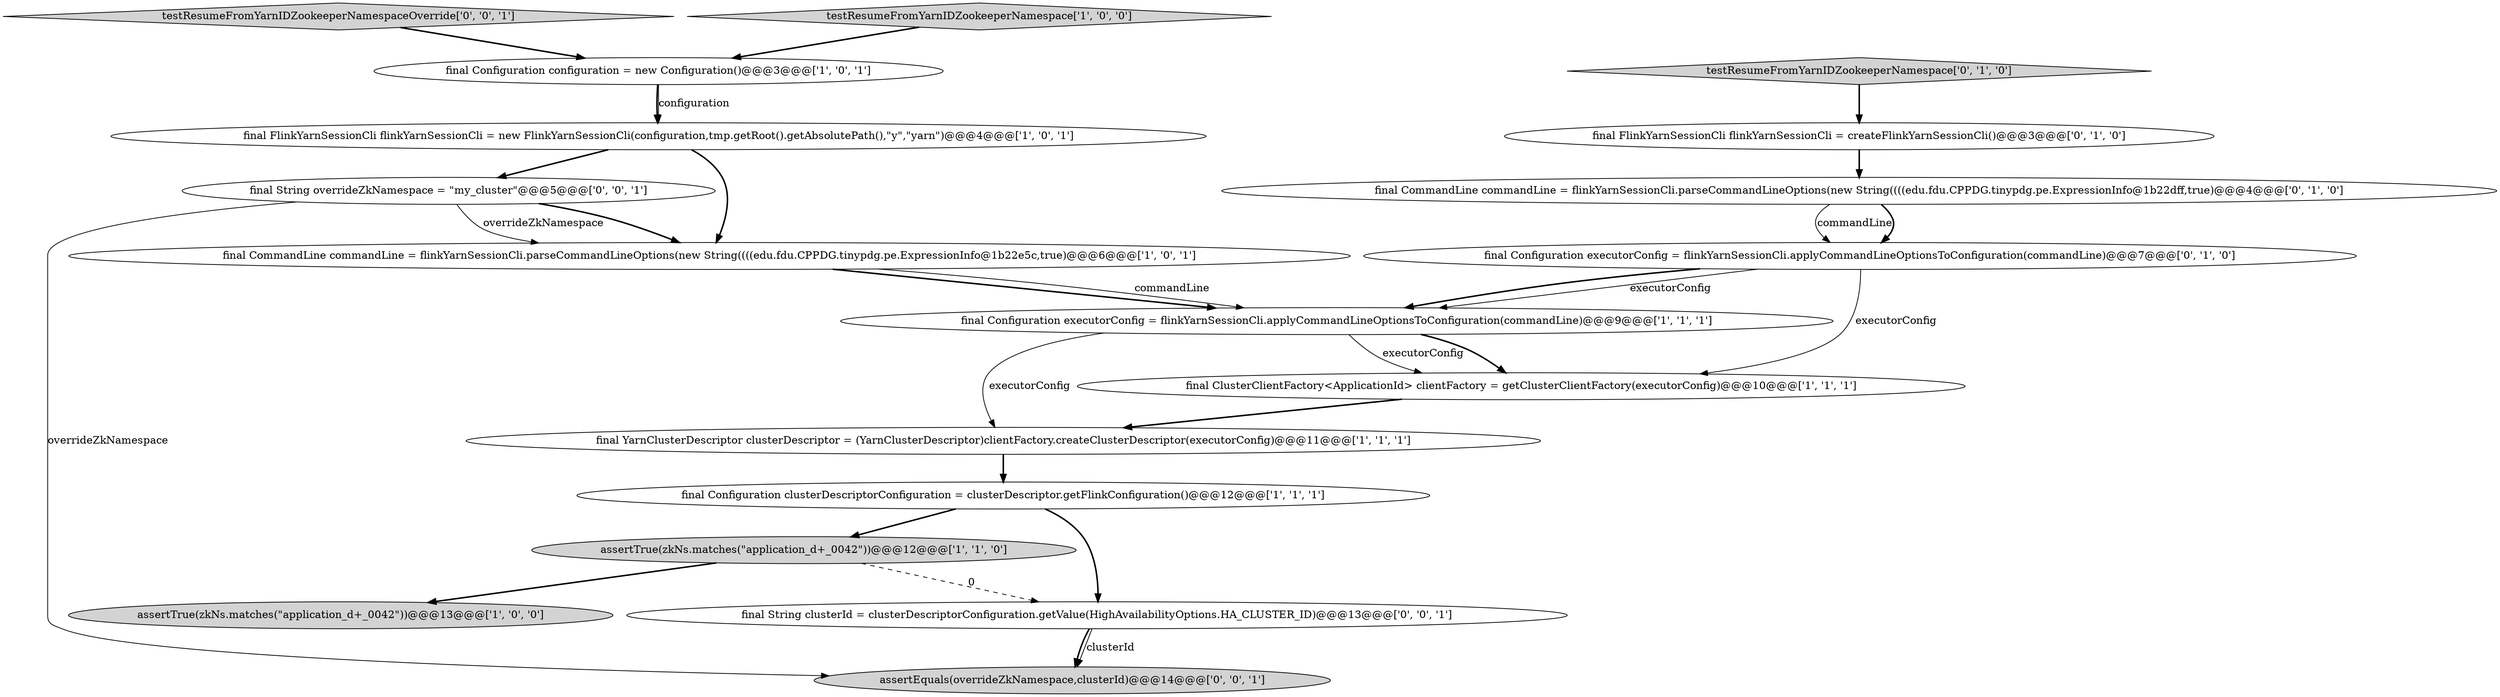 digraph {
10 [style = filled, label = "final Configuration executorConfig = flinkYarnSessionCli.applyCommandLineOptionsToConfiguration(commandLine)@@@7@@@['0', '1', '0']", fillcolor = white, shape = ellipse image = "AAA0AAABBB2BBB"];
13 [style = filled, label = "final FlinkYarnSessionCli flinkYarnSessionCli = createFlinkYarnSessionCli()@@@3@@@['0', '1', '0']", fillcolor = white, shape = ellipse image = "AAA0AAABBB2BBB"];
8 [style = filled, label = "final ClusterClientFactory<ApplicationId> clientFactory = getClusterClientFactory(executorConfig)@@@10@@@['1', '1', '1']", fillcolor = white, shape = ellipse image = "AAA0AAABBB1BBB"];
12 [style = filled, label = "final CommandLine commandLine = flinkYarnSessionCli.parseCommandLineOptions(new String((((edu.fdu.CPPDG.tinypdg.pe.ExpressionInfo@1b22dff,true)@@@4@@@['0', '1', '0']", fillcolor = white, shape = ellipse image = "AAA0AAABBB2BBB"];
2 [style = filled, label = "final Configuration executorConfig = flinkYarnSessionCli.applyCommandLineOptionsToConfiguration(commandLine)@@@9@@@['1', '1', '1']", fillcolor = white, shape = ellipse image = "AAA0AAABBB1BBB"];
0 [style = filled, label = "assertTrue(zkNs.matches(\"application_\d+_0042\"))@@@12@@@['1', '1', '0']", fillcolor = lightgray, shape = ellipse image = "AAA0AAABBB1BBB"];
14 [style = filled, label = "testResumeFromYarnIDZookeeperNamespaceOverride['0', '0', '1']", fillcolor = lightgray, shape = diamond image = "AAA0AAABBB3BBB"];
16 [style = filled, label = "final String clusterId = clusterDescriptorConfiguration.getValue(HighAvailabilityOptions.HA_CLUSTER_ID)@@@13@@@['0', '0', '1']", fillcolor = white, shape = ellipse image = "AAA0AAABBB3BBB"];
4 [style = filled, label = "final Configuration clusterDescriptorConfiguration = clusterDescriptor.getFlinkConfiguration()@@@12@@@['1', '1', '1']", fillcolor = white, shape = ellipse image = "AAA0AAABBB1BBB"];
17 [style = filled, label = "final String overrideZkNamespace = \"my_cluster\"@@@5@@@['0', '0', '1']", fillcolor = white, shape = ellipse image = "AAA0AAABBB3BBB"];
7 [style = filled, label = "assertTrue(zkNs.matches(\"application_\d+_0042\"))@@@13@@@['1', '0', '0']", fillcolor = lightgray, shape = ellipse image = "AAA0AAABBB1BBB"];
6 [style = filled, label = "final CommandLine commandLine = flinkYarnSessionCli.parseCommandLineOptions(new String((((edu.fdu.CPPDG.tinypdg.pe.ExpressionInfo@1b22e5c,true)@@@6@@@['1', '0', '1']", fillcolor = white, shape = ellipse image = "AAA0AAABBB1BBB"];
1 [style = filled, label = "final Configuration configuration = new Configuration()@@@3@@@['1', '0', '1']", fillcolor = white, shape = ellipse image = "AAA0AAABBB1BBB"];
9 [style = filled, label = "final FlinkYarnSessionCli flinkYarnSessionCli = new FlinkYarnSessionCli(configuration,tmp.getRoot().getAbsolutePath(),\"y\",\"yarn\")@@@4@@@['1', '0', '1']", fillcolor = white, shape = ellipse image = "AAA0AAABBB1BBB"];
3 [style = filled, label = "final YarnClusterDescriptor clusterDescriptor = (YarnClusterDescriptor)clientFactory.createClusterDescriptor(executorConfig)@@@11@@@['1', '1', '1']", fillcolor = white, shape = ellipse image = "AAA0AAABBB1BBB"];
5 [style = filled, label = "testResumeFromYarnIDZookeeperNamespace['1', '0', '0']", fillcolor = lightgray, shape = diamond image = "AAA0AAABBB1BBB"];
11 [style = filled, label = "testResumeFromYarnIDZookeeperNamespace['0', '1', '0']", fillcolor = lightgray, shape = diamond image = "AAA0AAABBB2BBB"];
15 [style = filled, label = "assertEquals(overrideZkNamespace,clusterId)@@@14@@@['0', '0', '1']", fillcolor = lightgray, shape = ellipse image = "AAA0AAABBB3BBB"];
16->15 [style = bold, label=""];
12->10 [style = solid, label="commandLine"];
16->15 [style = solid, label="clusterId"];
17->6 [style = bold, label=""];
17->6 [style = solid, label="overrideZkNamespace"];
17->15 [style = solid, label="overrideZkNamespace"];
8->3 [style = bold, label=""];
0->16 [style = dashed, label="0"];
9->17 [style = bold, label=""];
10->2 [style = solid, label="executorConfig"];
2->3 [style = solid, label="executorConfig"];
3->4 [style = bold, label=""];
2->8 [style = solid, label="executorConfig"];
1->9 [style = bold, label=""];
14->1 [style = bold, label=""];
4->0 [style = bold, label=""];
9->6 [style = bold, label=""];
0->7 [style = bold, label=""];
10->8 [style = solid, label="executorConfig"];
6->2 [style = bold, label=""];
5->1 [style = bold, label=""];
12->10 [style = bold, label=""];
6->2 [style = solid, label="commandLine"];
13->12 [style = bold, label=""];
11->13 [style = bold, label=""];
10->2 [style = bold, label=""];
1->9 [style = solid, label="configuration"];
4->16 [style = bold, label=""];
2->8 [style = bold, label=""];
}
